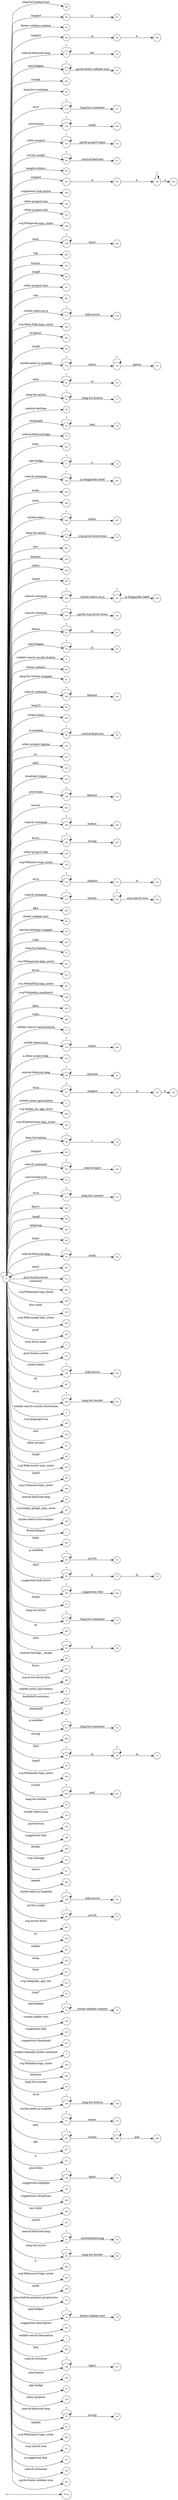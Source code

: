 digraph NFA {
  rankdir=LR;
  node [shape=circle, fontsize=10];
  __start [shape=point, label=""];
  __start -> None;
  100 [label="100"];
  28 [label="28"];
  80 [label="80"];
  14 [label="14"];
  96 [label="96"];
  107 [label="107"];
  45 [label="45"];
  32 [label="32"];
  98 [label="98"];
  31 [label="31"];
  257 [label="257"];
  148 [label="148"];
  17 [label="17"];
  242 [label="242"];
  82 [label="82"];
  110 [label="110"];
  159 [label="159"];
  122 [label="122"];
  64 [label="64"];
  95 [label="95"];
  101 [label="101"];
  184 [label="184"];
  124 [label="124"];
  125 [label="125"];
  199 [label="199"];
  238 [label="238"];
  63 [label="63"];
  263 [label="263"];
  223 [label="223"];
  92 [label="92"];
  57 [label="57"];
  65 [label="65"];
  127 [label="127"];
  261 [label="261"];
  177 [label="177"];
  192 [label="192"];
  253 [label="253"];
  153 [label="153"];
  175 [label="175"];
  93 [label="93"];
  160 [label="160"];
  173 [label="173"];
  53 [label="53"];
  70 [label="70"];
  116 [label="116"];
  38 [label="38"];
  22 [label="22"];
  37 [label="37"];
  222 [label="222"];
  11 [label="11"];
  140 [label="140"];
  219 [label="219"];
  246 [label="246"];
  30 [label="30"];
  152 [label="152"];
  166 [label="166"];
  235 [label="235"];
  74 [label="74"];
  251 [label="251"];
  228 [label="228"];
  258 [label="258"];
  186 [label="186"];
  88 [label="88"];
  146 [label="146"];
  172 [label="172"];
  118 [label="118"];
  144 [label="144"];
  42 [label="42"];
  150 [label="150"];
  54 [label="54"];
  19 [label="19"];
  8 [label="8"];
  44 [label="44"];
  0 [label="0"];
  81 [label="81"];
  154 [label="154"];
  85 [label="85"];
  163 [label="163"];
  58 [label="58"];
  126 [label="126"];
  123 [label="123"];
  232 [label="232"];
  155 [label="155"];
  216 [label="216"];
  105 [label="105"];
  134 [label="134"];
  224 [label="224"];
  149 [label="149"];
  234 [label="234"];
  128 [label="128"];
  197 [label="197"];
  114 [label="114"];
  151 [label="151"];
  243 [label="243"];
  46 [label="46"];
  39 [label="39"];
  239 [label="239"];
  225 [label="225"];
  249 [label="249"];
  77 [label="77"];
  201 [label="201"];
  233 [label="233"];
  191 [label="191"];
  198 [label="198"];
  218 [label="218"];
  268 [label="268"];
  6 [label="6"];
  179 [label="179"];
  73 [label="73"];
  214 [label="214"];
  16 [label="16"];
  29 [label="29"];
  117 [label="117"];
  4 [label="4"];
  208 [label="208"];
  71 [label="71"];
  109 [label="109"];
  23 [label="23"];
  195 [label="195"];
  102 [label="102"];
  78 [label="78"];
  137 [label="137"];
  94 [label="94"];
  52 [label="52"];
  142 [label="142"];
  25 [label="25"];
  141 [label="141"];
  34 [label="34"];
  112 [label="112"];
  174 [label="174"];
  75 [label="75"];
  229 [label="229"];
  90 [label="90"];
  250 [label="250"];
  18 [label="18"];
  84 [label="84"];
  135 [label="135"];
  33 [label="33"];
  241 [label="241"];
  132 [label="132"];
  262 [label="262"];
  196 [label="196"];
  230 [label="230"];
  203 [label="203"];
  252 [label="252"];
  2 [label="2"];
  49 [label="49"];
  131 [label="131"];
  164 [label="164"];
  267 [label="267"];
  106 [label="106"];
  9 [label="9"];
  147 [label="147"];
  209 [label="209"];
  254 [label="254"];
  115 [label="115"];
  36 [label="36"];
  43 [label="43"];
  167 [label="167"];
  56 [label="56"];
  121 [label="121"];
  86 [label="86"];
  202 [label="202"];
  89 [label="89"];
  190 [label="190"];
  26 [label="26"];
  207 [label="207"];
  12 [label="12"];
  168 [label="168"];
  1 [label="1"];
  59 [label="59"];
  264 [label="264"];
  60 [label="60"];
  50 [label="50"];
  178 [label="178"];
  185 [label="185"];
  41 [label="41"];
  72 [label="72"];
  265 [label="265"];
  48 [label="48"];
  69 [label="69"];
  40 [label="40"];
  231 [label="231"];
  206 [label="206"];
  5 [label="5"];
  143 [label="143"];
  24 [label="24"];
  21 [label="21"];
  62 [label="62"];
  260 [label="260"];
  55 [label="55"];
  87 [label="87"];
  119 [label="119"];
  193 [label="193"];
  256 [label="256"];
  76 [label="76"];
  170 [label="170"];
  176 [label="176"];
  130 [label="130"];
  188 [label="188"];
  226 [label="226"];
  210 [label="210"];
  217 [label="217"];
  245 [label="245"];
  169 [label="169"];
  145 [label="145"];
  66 [label="66"];
  205 [label="205"];
  236 [label="236"];
  221 [label="221"];
  255 [label="255"];
  237 [label="237"];
  212 [label="212"];
  91 [label="91"];
  13 [label="13"];
  138 [label="138"];
  183 [label="183"];
  51 [label="51"];
  187 [label="187"];
  3 [label="3"];
  194 [label="194"];
  266 [label="266"];
  83 [label="83"];
  103 [label="103"];
  97 [label="97"];
  108 [label="108"];
  113 [label="113"];
  171 [label="171"];
  248 [label="248"];
  247 [label="247"];
  227 [label="227"];
  213 [label="213"];
  136 [label="136"];
  182 [label="182"];
  189 [label="189"];
  244 [label="244"];
  61 [label="61"];
  120 [label="120"];
  161 [label="161"];
  27 [label="27"];
  68 [label="68"];
  220 [label="220"];
  200 [label="200"];
  259 [label="259"];
  133 [label="133"];
  99 [label="99"];
  79 [label="79"];
  15 [label="15"];
  181 [label="181"];
  7 [label="7"];
  240 [label="240"];
  67 [label="67"];
  156 [label="156"];
  158 [label="158"];
  180 [label="180"];
  10 [label="10"];
  129 [label="129"];
  35 [label="35"];
  165 [label="165"];
  47 [label="47"];
  204 [label="204"];
  211 [label="211"];
  157 [label="157"];
  104 [label="104"];
  215 [label="215"];
  20 [label="20"];
  139 [label="139"];
  162 [label="162"];
  111 [label="111"];
  { node [shape=doublecircle]; 1 2 3 4 5 6 7 8 9 10 12 14 16 18 20 21 23 24 25 26 28 30 32 34 36 37 38 39 40 41 43 44 45 46 47 49 52 54 57 59 61 63 65 67 69 71 73 75 76 77 79 80 81 82 83 84 85 86 87 88 89 90 91 92 93 94 95 97 100 104 105 107 109 111 113 116 120 121 123 124 125 126 127 128 129 130 131 132 133 135 137 138 139 141 143 145 148 150 153 155 157 158 160 161 162 163 165 167 168 170 172 175 176 178 180 181 182 183 184 186 187 188 189 190 191 192 193 194 195 196 197 198 199 200 201 202 203 204 205 206 207 208 209 210 211 212 213 214 215 216 217 218 219 220 221 222 223 224 225 226 227 228 229 230 231 232 233 235 236 237 239 240 241 242 243 244 245 246 249 250 251 252 253 254 255 257 258 259 260 261 262 263 264 265 266 267 268 }
  0 -> 0 [label="*"];
  0 -> 1 [label="#searchInput"];
  0 -> 2 [label="-moz-focus-inner"];
  0 -> 3 [label="-webkit-calendar-picker-indicator"];
  0 -> 4 [label="-webkit-inner-spin-button"];
  0 -> 5 [label="-webkit-outer-spin-button"];
  0 -> 6 [label="-webkit-search-cancel-button"];
  0 -> 7 [label="-webkit-search-decoration"];
  0 -> 8 [label="-webkit-search-results-button"];
  0 -> 9 [label="-webkit-search-results-decoration"];
  0 -> 10 [label=".app-badge"];
  0 -> 11 [label=".app-badge"];
  11 -> 11 [label="*"];
  11 -> 12 [label="a"];
  0 -> 13 [label=".app-badges"];
  13 -> 13 [label="*"];
  13 -> 14 [label=".footer-sidebar-content"];
  0 -> 15 [label=".app-badges"];
  15 -> 15 [label="*"];
  15 -> 16 [label=".footer-sidebar-text"];
  0 -> 17 [label=".app-badges"];
  17 -> 17 [label="*"];
  17 -> 18 [label=".sprite.footer-sidebar-icon"];
  0 -> 19 [label=".app-badges"];
  19 -> 19 [label="*"];
  19 -> 20 [label="ul"];
  0 -> 21 [label=".bookshelf"];
  0 -> 22 [label=".bookshelf"];
  22 -> 22 [label="*"];
  22 -> 23 [label=".text"];
  0 -> 24 [label=".bookshelf-container"];
  0 -> 25 [label=".central-featured"];
  0 -> 26 [label=".central-featured-lang"];
  0 -> 27 [label=".central-featured-lang"];
  27 -> 27 [label="*"];
  27 -> 28 [label=".emNonItalicLang"];
  0 -> 29 [label=".central-featured-lang"];
  29 -> 29 [label="*"];
  29 -> 30 [label=".link-box"];
  0 -> 31 [label=".central-featured-lang"];
  31 -> 31 [label="*"];
  31 -> 32 [label="em"];
  0 -> 33 [label=".central-featured-lang"];
  33 -> 33 [label="*"];
  33 -> 34 [label="small"];
  0 -> 35 [label=".central-featured-lang"];
  35 -> 35 [label="*"];
  35 -> 36 [label="strong"];
  0 -> 37 [label=".central-featured-logo"];
  0 -> 38 [label=".central-textlogo"];
  0 -> 39 [label=".central-textlogo-wrapper"];
  0 -> 40 [label=".central-textlogo__image"];
  0 -> 41 [label=".footer"];
  0 -> 42 [label=".footer"];
  42 -> 42 [label="*"];
  42 -> 43 [label="hr"];
  0 -> 44 [label=".footer-sidebar"];
  0 -> 45 [label=".footer-sidebar-content"];
  0 -> 46 [label=".footer-sidebar-text"];
  0 -> 47 [label=".hidden"];
  0 -> 48 [label=".hlist"];
  48 -> 48 [label="*"];
  48 -> 49 [label="li"];
  0 -> 50 [label=".hlist"];
  50 -> 50 [label="*"];
  50 -> 51 [label="li"];
  51 -> 52 [label="ul"];
  0 -> 53 [label=".hlist"];
  53 -> 53 [label="*"];
  53 -> 54 [label="ul"];
  0 -> 55 [label=".hlist"];
  55 -> 55 [label="*"];
  55 -> 56 [label="ul"];
  56 -> 56 [label="*"];
  56 -> 57 [label="ul"];
  0 -> 58 [label=".js-enabled"];
  58 -> 58 [label="*"];
  58 -> 59 [label=".central-featured"];
  0 -> 60 [label=".js-enabled"];
  60 -> 60 [label="*"];
  60 -> 61 [label=".jsl10n"];
  0 -> 62 [label=".js-enabled"];
  62 -> 62 [label="*"];
  62 -> 63 [label=".lang-list-container"];
  0 -> 64 [label=".jsl10n-visible"];
  64 -> 64 [label="*"];
  64 -> 65 [label=".central-featured"];
  0 -> 66 [label=".jsl10n-visible"];
  66 -> 66 [label="*"];
  66 -> 67 [label=".jsl10n"];
  0 -> 68 [label=".lang-list-active"];
  68 -> 68 [label="*"];
  68 -> 69 [label=".lang-list-border"];
  0 -> 70 [label=".lang-list-active"];
  70 -> 70 [label="*"];
  70 -> 71 [label=".lang-list-button"];
  0 -> 72 [label=".lang-list-active"];
  72 -> 72 [label="*"];
  72 -> 73 [label=".lang-list-container"];
  0 -> 74 [label=".lang-list-active"];
  74 -> 74 [label="*"];
  74 -> 75 [label=".svg-arrow-down-blue"];
  0 -> 76 [label=".lang-list-border"];
  0 -> 77 [label=".lang-list-button"];
  0 -> 78 [label=".lang-list-button"];
  78 -> 78 [label="*"];
  78 -> 79 [label="i"];
  0 -> 80 [label=".lang-list-button-text"];
  0 -> 81 [label=".lang-list-button-wrapper"];
  0 -> 82 [label=".lang-list-container"];
  0 -> 83 [label=".lang-list-content"];
  0 -> 84 [label=".lang1"];
  0 -> 85 [label=".lang10"];
  0 -> 86 [label=".lang2"];
  0 -> 87 [label=".lang3"];
  0 -> 88 [label=".lang4"];
  0 -> 89 [label=".lang5"];
  0 -> 90 [label=".lang6"];
  0 -> 91 [label=".lang7"];
  0 -> 92 [label=".lang8"];
  0 -> 93 [label=".lang9"];
  0 -> 94 [label=".langlist"];
  0 -> 95 [label=".langlist-others"];
  0 -> 96 [label=".langlist"];
  96 -> 97 [label="ul"];
  0 -> 98 [label=".langlist"];
  98 -> 99 [label="ul"];
  99 -> 100 [label="li"];
  0 -> 101 [label=".langlist"];
  101 -> 102 [label="ul"];
  102 -> 103 [label="li"];
  103 -> 103 [label="*"];
  103 -> 104 [label="a"];
  0 -> 105 [label=".localized-slogan"];
  0 -> 106 [label=".no-js"];
  106 -> 106 [label="*"];
  106 -> 107 [label=".lang-list-border"];
  0 -> 108 [label=".no-js"];
  108 -> 108 [label="*"];
  108 -> 109 [label=".lang-list-button"];
  0 -> 110 [label=".no-js"];
  110 -> 110 [label="*"];
  110 -> 111 [label=".lang-list-container"];
  0 -> 112 [label=".no-js"];
  112 -> 112 [label="*"];
  112 -> 113 [label=".lang-list-content"];
  0 -> 114 [label=".no-js"];
  114 -> 114 [label="*"];
  114 -> 115 [label=".langlist"];
  115 -> 116 [label="ul"];
  0 -> 117 [label=".no-js"];
  117 -> 117 [label="*"];
  117 -> 118 [label=".langlist"];
  118 -> 119 [label="ul"];
  119 -> 120 [label="li"];
  0 -> 121 [label=".other-project"];
  0 -> 122 [label=".other-project"];
  122 -> 122 [label="*"];
  122 -> 123 [label=".sprite-project-logos"];
  0 -> 124 [label=".other-project-icon"];
  0 -> 125 [label=".other-project-link"];
  0 -> 126 [label=".other-project-tagline"];
  0 -> 127 [label=".other-project-text"];
  0 -> 128 [label=".other-project-title"];
  0 -> 129 [label=".other-projects"];
  0 -> 130 [label=".pure-button"];
  0 -> 131 [label=".pure-button-active"];
  0 -> 132 [label=".pure-button-hover"];
  0 -> 133 [label=".pure-button-primary-progressive"];
  0 -> 134 [label=".pure-form"];
  134 -> 134 [label="*"];
  134 -> 135 [label="fieldset"];
  0 -> 136 [label=".pure-form"];
  136 -> 136 [label="*"];
  136 -> 137 [label="input"];
  0 -> 138 [label=".screen-reader-text"];
  0 -> 139 [label=".search-container"];
  0 -> 140 [label=".search-container"];
  140 -> 140 [label="*"];
  140 -> 141 [label=".js-langpicker-label"];
  0 -> 142 [label=".search-container"];
  142 -> 142 [label="*"];
  142 -> 143 [label=".search-input"];
  0 -> 144 [label=".search-container"];
  144 -> 144 [label="*"];
  144 -> 145 [label=".sprite.svg-arrow-down"];
  0 -> 146 [label=".search-container"];
  146 -> 146 [label="*"];
  146 -> 147 [label=".styled-select.no-js"];
  147 -> 147 [label="*"];
  147 -> 148 [label=".js-langpicker-label"];
  0 -> 149 [label=".search-container"];
  149 -> 149 [label="*"];
  149 -> 150 [label="button"];
  0 -> 151 [label=".search-container"];
  151 -> 151 [label="*"];
  151 -> 152 [label="button"];
  152 -> 152 [label="*"];
  152 -> 153 [label=".svg-search-icon"];
  0 -> 154 [label=".search-container"];
  154 -> 154 [label="*"];
  154 -> 155 [label="fieldset"];
  0 -> 156 [label=".search-container"];
  156 -> 156 [label="*"];
  156 -> 157 [label="input"];
  0 -> 158 [label=".site-license"];
  0 -> 159 [label=".site-license"];
  159 -> 159 [label="*"];
  159 -> 160 [label="small"];
  0 -> 161 [label=".sprite"];
  0 -> 162 [label=".sprite.footer-sidebar-icon"];
  0 -> 163 [label=".styled-select"];
  0 -> 164 [label=".styled-select"];
  164 -> 164 [label="*"];
  164 -> 165 [label=".hide-arrow"];
  0 -> 166 [label=".styled-select"];
  166 -> 166 [label="*"];
  166 -> 167 [label="select"];
  0 -> 168 [label=".styled-select-active-helper"];
  0 -> 169 [label=".styled-select.js-enabled"];
  169 -> 169 [label="*"];
  169 -> 170 [label=".hide-arrow"];
  0 -> 171 [label=".styled-select.js-enabled"];
  171 -> 171 [label="*"];
  171 -> 172 [label="select"];
  0 -> 173 [label=".styled-select.js-enabled"];
  173 -> 173 [label="*"];
  173 -> 174 [label="select"];
  174 -> 174 [label="*"];
  174 -> 175 [label="option"];
  0 -> 176 [label=".styled-select.no-js"];
  0 -> 177 [label=".styled-select.no-js"];
  177 -> 177 [label="*"];
  177 -> 178 [label=".hide-arrow"];
  0 -> 179 [label=".styled-select.no-js"];
  179 -> 179 [label="*"];
  179 -> 180 [label="select"];
  0 -> 181 [label=".suggestion-description"];
  0 -> 182 [label=".suggestion-highlight"];
  0 -> 183 [label=".suggestion-link"];
  0 -> 184 [label=".suggestion-link.active"];
  0 -> 185 [label=".suggestion-link.active"];
  185 -> 185 [label="*"];
  185 -> 186 [label=".suggestion-title"];
  0 -> 187 [label=".suggestion-thumbnail"];
  0 -> 188 [label=".suggestion-title"];
  0 -> 189 [label=".suggestions-dropdown"];
  0 -> 190 [label=".svg-Commons-logo_sister"];
  0 -> 191 [label=".svg-MediaWiki-logo_sister"];
  0 -> 192 [label=".svg-Meta-Wiki-logo_sister"];
  0 -> 193 [label=".svg-Wikibooks-logo_sister"];
  0 -> 194 [label=".svg-Wikidata-logo_sister"];
  0 -> 195 [label=".svg-Wikifunctions-logo_sister"];
  0 -> 196 [label=".svg-Wikimedia-logo_black"];
  0 -> 197 [label=".svg-Wikinews-logo_sister"];
  0 -> 198 [label=".svg-Wikipedia_wordmark"];
  0 -> 199 [label=".svg-Wikiquote-logo_sister"];
  0 -> 200 [label=".svg-Wikisource-logo_sister"];
  0 -> 201 [label=".svg-Wikispecies-logo_sister"];
  0 -> 202 [label=".svg-Wikiversity-logo_sister"];
  0 -> 203 [label=".svg-Wikivoyage-logo_sister"];
  0 -> 204 [label=".svg-Wiktionary-logo_sister"];
  0 -> 205 [label=".svg-arrow-down"];
  0 -> 206 [label=".svg-arrow-down-blue"];
  0 -> 207 [label=".svg-badge_google_play_store"];
  0 -> 208 [label=".svg-badge_ios_app_store"];
  0 -> 209 [label=".svg-language-icon"];
  0 -> 210 [label=".svg-noimage"];
  0 -> 211 [label=".svg-search-icon"];
  0 -> 212 [label=".svg-wikipedia_app_tile"];
  0 -> 213 [label="a"];
  0 -> 214 [label="a.other-project-link"];
  0 -> 215 [label="a.suggestion-link"];
  0 -> 216 [label="abbr"];
  0 -> 217 [label="active"];
  0 -> 218 [label="after"];
  0 -> 219 [label="audio"];
  0 -> 220 [label="b"];
  0 -> 221 [label="before"];
  0 -> 222 [label="body"];
  0 -> 223 [label="button"];
  0 -> 224 [label="canvas"];
  0 -> 225 [label="code"];
  0 -> 226 [label="details"];
  0 -> 227 [label="dfn"];
  0 -> 228 [label="fieldset"];
  0 -> 229 [label="figure"];
  0 -> 230 [label="first-child"];
  0 -> 231 [label="focus"];
  0 -> 232 [label="h1"];
  0 -> 233 [label="hover"];
  0 -> 234 [label="hover"];
  234 -> 234 [label="*"];
  234 -> 235 [label="strong"];
  0 -> 236 [label="hr"];
  0 -> 237 [label="html"];
  0 -> 238 [label="html"];
  238 -> 238 [label="*"];
  238 -> 239 [label="input"];
  0 -> 240 [label="img"];
  0 -> 241 [label="input"];
  0 -> 242 [label="invalid"];
  0 -> 243 [label="kbd"];
  0 -> 244 [label="last-child"];
  0 -> 245 [label="legend"];
  0 -> 246 [label="main"];
  0 -> 247 [label="only"];
  247 -> 247 [label="*"];
  247 -> 248 [label="screen"];
  248 -> 248 [label="*"];
  248 -> 249 [label="and"];
  0 -> 250 [label="optgroup"];
  0 -> 251 [label="pre"];
  0 -> 252 [label="print"];
  0 -> 253 [label="progress"];
  0 -> 254 [label="root"];
  0 -> 255 [label="samp"];
  0 -> 256 [label="screen"];
  256 -> 256 [label="*"];
  256 -> 257 [label="and"];
  0 -> 258 [label="select"];
  0 -> 259 [label="small"];
  0 -> 260 [label="strong"];
  0 -> 261 [label="sub"];
  0 -> 262 [label="summary"];
  0 -> 263 [label="sup"];
  0 -> 264 [label="table"];
  0 -> 265 [label="td"];
  0 -> 266 [label="textarea"];
  0 -> 267 [label="th"];
  0 -> 268 [label="video"];
}
